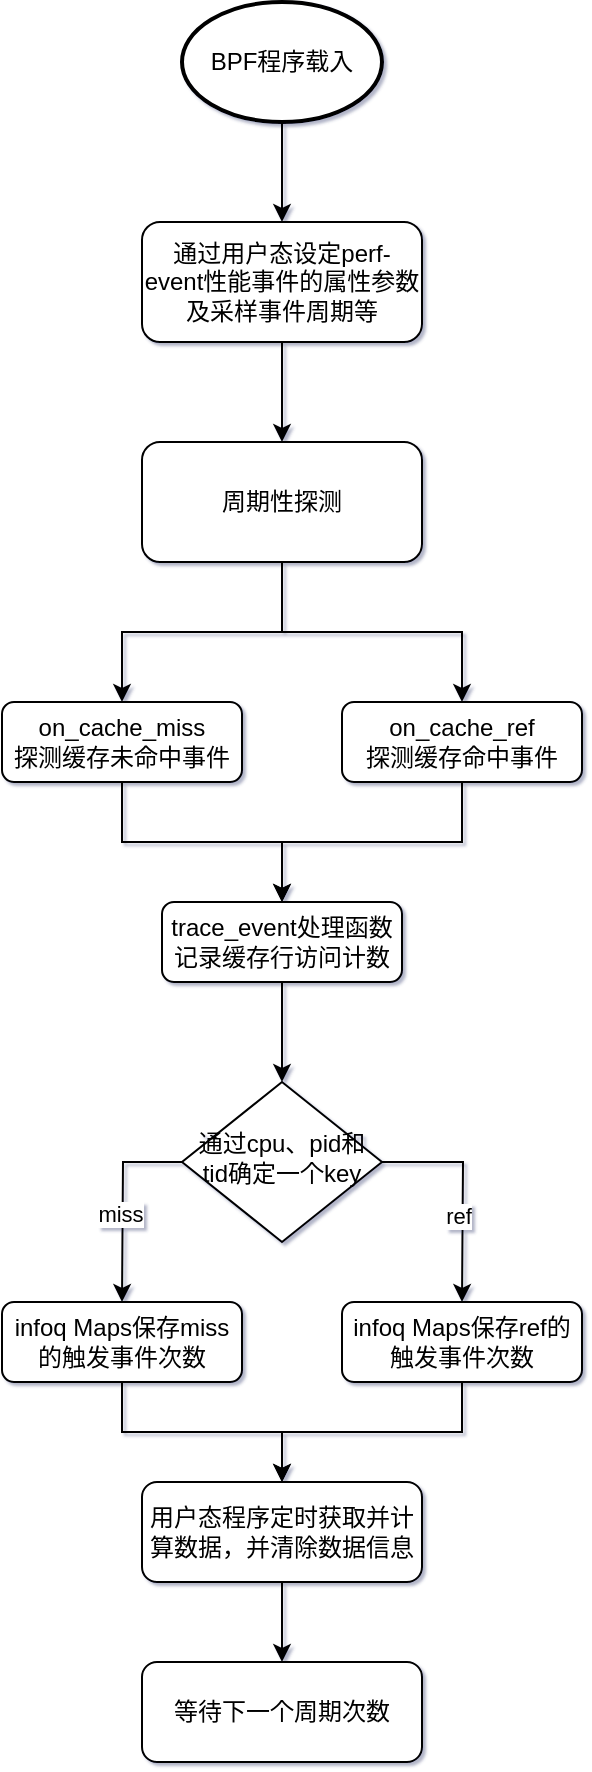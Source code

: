 <mxfile version="21.1.6" type="device">
  <diagram id="C5RBs43oDa-KdzZeNtuy" name="Page-1">
    <mxGraphModel dx="404" dy="1772" grid="1" gridSize="10" guides="1" tooltips="1" connect="1" arrows="1" fold="1" page="1" pageScale="1" pageWidth="827" pageHeight="1169" math="0" shadow="1">
      <root>
        <mxCell id="WIyWlLk6GJQsqaUBKTNV-0" />
        <mxCell id="WIyWlLk6GJQsqaUBKTNV-1" parent="WIyWlLk6GJQsqaUBKTNV-0" />
        <mxCell id="-8wmlRteN6q3lcyBPd_L-4" style="edgeStyle=orthogonalEdgeStyle;rounded=0;orthogonalLoop=1;jettySize=auto;html=1;entryX=0.5;entryY=0;entryDx=0;entryDy=0;" edge="1" parent="WIyWlLk6GJQsqaUBKTNV-1" source="WIyWlLk6GJQsqaUBKTNV-3" target="-8wmlRteN6q3lcyBPd_L-2">
          <mxGeometry relative="1" as="geometry" />
        </mxCell>
        <mxCell id="-8wmlRteN6q3lcyBPd_L-15" style="edgeStyle=orthogonalEdgeStyle;rounded=0;orthogonalLoop=1;jettySize=auto;html=1;" edge="1" parent="WIyWlLk6GJQsqaUBKTNV-1" source="WIyWlLk6GJQsqaUBKTNV-3" target="-8wmlRteN6q3lcyBPd_L-3">
          <mxGeometry relative="1" as="geometry" />
        </mxCell>
        <mxCell id="WIyWlLk6GJQsqaUBKTNV-3" value="周期性探测" style="rounded=1;whiteSpace=wrap;html=1;fontSize=12;glass=0;strokeWidth=1;shadow=0;" parent="WIyWlLk6GJQsqaUBKTNV-1" vertex="1">
          <mxGeometry x="230" y="80" width="140" height="60" as="geometry" />
        </mxCell>
        <mxCell id="-8wmlRteN6q3lcyBPd_L-17" style="edgeStyle=orthogonalEdgeStyle;rounded=0;orthogonalLoop=1;jettySize=auto;html=1;" edge="1" parent="WIyWlLk6GJQsqaUBKTNV-1" source="WIyWlLk6GJQsqaUBKTNV-6">
          <mxGeometry relative="1" as="geometry">
            <mxPoint x="220" y="510" as="targetPoint" />
          </mxGeometry>
        </mxCell>
        <mxCell id="-8wmlRteN6q3lcyBPd_L-21" value="miss" style="edgeLabel;html=1;align=center;verticalAlign=middle;resizable=0;points=[];" vertex="1" connectable="0" parent="-8wmlRteN6q3lcyBPd_L-17">
          <mxGeometry x="0.103" y="-2" relative="1" as="geometry">
            <mxPoint as="offset" />
          </mxGeometry>
        </mxCell>
        <mxCell id="-8wmlRteN6q3lcyBPd_L-18" style="edgeStyle=orthogonalEdgeStyle;rounded=0;orthogonalLoop=1;jettySize=auto;html=1;" edge="1" parent="WIyWlLk6GJQsqaUBKTNV-1" source="WIyWlLk6GJQsqaUBKTNV-6">
          <mxGeometry relative="1" as="geometry">
            <mxPoint x="390" y="510" as="targetPoint" />
          </mxGeometry>
        </mxCell>
        <mxCell id="-8wmlRteN6q3lcyBPd_L-22" value="ref" style="edgeLabel;html=1;align=center;verticalAlign=middle;resizable=0;points=[];" vertex="1" connectable="0" parent="-8wmlRteN6q3lcyBPd_L-18">
          <mxGeometry x="0.21" y="-3" relative="1" as="geometry">
            <mxPoint as="offset" />
          </mxGeometry>
        </mxCell>
        <mxCell id="WIyWlLk6GJQsqaUBKTNV-6" value="通过cpu、pid和tid确定一个key" style="rhombus;whiteSpace=wrap;html=1;shadow=0;fontFamily=Helvetica;fontSize=12;align=center;strokeWidth=1;spacing=6;spacingTop=-4;" parent="WIyWlLk6GJQsqaUBKTNV-1" vertex="1">
          <mxGeometry x="250" y="400" width="100" height="80" as="geometry" />
        </mxCell>
        <mxCell id="-8wmlRteN6q3lcyBPd_L-13" style="edgeStyle=orthogonalEdgeStyle;rounded=0;orthogonalLoop=1;jettySize=auto;html=1;entryX=0.5;entryY=0;entryDx=0;entryDy=0;" edge="1" parent="WIyWlLk6GJQsqaUBKTNV-1" source="-8wmlRteN6q3lcyBPd_L-0" target="-8wmlRteN6q3lcyBPd_L-12">
          <mxGeometry relative="1" as="geometry" />
        </mxCell>
        <mxCell id="-8wmlRteN6q3lcyBPd_L-0" value="BPF程序载入" style="strokeWidth=2;html=1;shape=mxgraph.flowchart.start_1;whiteSpace=wrap;" vertex="1" parent="WIyWlLk6GJQsqaUBKTNV-1">
          <mxGeometry x="250" y="-140" width="100" height="60" as="geometry" />
        </mxCell>
        <mxCell id="-8wmlRteN6q3lcyBPd_L-9" style="edgeStyle=orthogonalEdgeStyle;rounded=0;orthogonalLoop=1;jettySize=auto;html=1;" edge="1" parent="WIyWlLk6GJQsqaUBKTNV-1" source="-8wmlRteN6q3lcyBPd_L-2" target="-8wmlRteN6q3lcyBPd_L-7">
          <mxGeometry relative="1" as="geometry" />
        </mxCell>
        <mxCell id="-8wmlRteN6q3lcyBPd_L-2" value="on_cache_miss&lt;br&gt;探测缓存未命中事件" style="rounded=1;whiteSpace=wrap;html=1;fontSize=12;glass=0;strokeWidth=1;shadow=0;" vertex="1" parent="WIyWlLk6GJQsqaUBKTNV-1">
          <mxGeometry x="160" y="210" width="120" height="40" as="geometry" />
        </mxCell>
        <mxCell id="-8wmlRteN6q3lcyBPd_L-10" style="edgeStyle=orthogonalEdgeStyle;rounded=0;orthogonalLoop=1;jettySize=auto;html=1;entryX=0.5;entryY=0;entryDx=0;entryDy=0;" edge="1" parent="WIyWlLk6GJQsqaUBKTNV-1" source="-8wmlRteN6q3lcyBPd_L-3" target="-8wmlRteN6q3lcyBPd_L-7">
          <mxGeometry relative="1" as="geometry" />
        </mxCell>
        <mxCell id="-8wmlRteN6q3lcyBPd_L-3" value="on_cache_ref&lt;br&gt;探测缓存命中事件" style="rounded=1;whiteSpace=wrap;html=1;fontSize=12;glass=0;strokeWidth=1;shadow=0;" vertex="1" parent="WIyWlLk6GJQsqaUBKTNV-1">
          <mxGeometry x="330" y="210" width="120" height="40" as="geometry" />
        </mxCell>
        <mxCell id="-8wmlRteN6q3lcyBPd_L-16" style="edgeStyle=orthogonalEdgeStyle;rounded=0;orthogonalLoop=1;jettySize=auto;html=1;" edge="1" parent="WIyWlLk6GJQsqaUBKTNV-1" source="-8wmlRteN6q3lcyBPd_L-7" target="WIyWlLk6GJQsqaUBKTNV-6">
          <mxGeometry relative="1" as="geometry" />
        </mxCell>
        <mxCell id="-8wmlRteN6q3lcyBPd_L-7" value="trace_event处理函数记录缓存行访问计数" style="rounded=1;whiteSpace=wrap;html=1;fontSize=12;glass=0;strokeWidth=1;shadow=0;" vertex="1" parent="WIyWlLk6GJQsqaUBKTNV-1">
          <mxGeometry x="240" y="310" width="120" height="40" as="geometry" />
        </mxCell>
        <mxCell id="-8wmlRteN6q3lcyBPd_L-14" style="edgeStyle=orthogonalEdgeStyle;rounded=0;orthogonalLoop=1;jettySize=auto;html=1;entryX=0.5;entryY=0;entryDx=0;entryDy=0;" edge="1" parent="WIyWlLk6GJQsqaUBKTNV-1" source="-8wmlRteN6q3lcyBPd_L-12" target="WIyWlLk6GJQsqaUBKTNV-3">
          <mxGeometry relative="1" as="geometry" />
        </mxCell>
        <mxCell id="-8wmlRteN6q3lcyBPd_L-12" value="通过用户态设定perf-event性能事件的属性参数及采样事件周期等" style="rounded=1;whiteSpace=wrap;html=1;fontSize=12;glass=0;strokeWidth=1;shadow=0;" vertex="1" parent="WIyWlLk6GJQsqaUBKTNV-1">
          <mxGeometry x="230" y="-30" width="140" height="60" as="geometry" />
        </mxCell>
        <mxCell id="-8wmlRteN6q3lcyBPd_L-25" style="edgeStyle=orthogonalEdgeStyle;rounded=0;orthogonalLoop=1;jettySize=auto;html=1;" edge="1" parent="WIyWlLk6GJQsqaUBKTNV-1" source="-8wmlRteN6q3lcyBPd_L-19" target="-8wmlRteN6q3lcyBPd_L-24">
          <mxGeometry relative="1" as="geometry" />
        </mxCell>
        <mxCell id="-8wmlRteN6q3lcyBPd_L-19" value="infoq Maps保存miss的触发事件次数" style="rounded=1;whiteSpace=wrap;html=1;fontSize=12;glass=0;strokeWidth=1;shadow=0;" vertex="1" parent="WIyWlLk6GJQsqaUBKTNV-1">
          <mxGeometry x="160" y="510" width="120" height="40" as="geometry" />
        </mxCell>
        <mxCell id="-8wmlRteN6q3lcyBPd_L-26" style="edgeStyle=orthogonalEdgeStyle;rounded=0;orthogonalLoop=1;jettySize=auto;html=1;" edge="1" parent="WIyWlLk6GJQsqaUBKTNV-1" source="-8wmlRteN6q3lcyBPd_L-20" target="-8wmlRteN6q3lcyBPd_L-24">
          <mxGeometry relative="1" as="geometry" />
        </mxCell>
        <mxCell id="-8wmlRteN6q3lcyBPd_L-20" value="infoq Maps保存ref的触发事件次数" style="rounded=1;whiteSpace=wrap;html=1;fontSize=12;glass=0;strokeWidth=1;shadow=0;" vertex="1" parent="WIyWlLk6GJQsqaUBKTNV-1">
          <mxGeometry x="330" y="510" width="120" height="40" as="geometry" />
        </mxCell>
        <mxCell id="-8wmlRteN6q3lcyBPd_L-29" style="edgeStyle=orthogonalEdgeStyle;rounded=0;orthogonalLoop=1;jettySize=auto;html=1;entryX=0.5;entryY=0;entryDx=0;entryDy=0;" edge="1" parent="WIyWlLk6GJQsqaUBKTNV-1" source="-8wmlRteN6q3lcyBPd_L-24" target="-8wmlRteN6q3lcyBPd_L-28">
          <mxGeometry relative="1" as="geometry" />
        </mxCell>
        <mxCell id="-8wmlRteN6q3lcyBPd_L-24" value="用户态程序定时获取并计算数据，并清除数据信息" style="rounded=1;whiteSpace=wrap;html=1;fontSize=12;glass=0;strokeWidth=1;shadow=0;" vertex="1" parent="WIyWlLk6GJQsqaUBKTNV-1">
          <mxGeometry x="230" y="600" width="140" height="50" as="geometry" />
        </mxCell>
        <mxCell id="-8wmlRteN6q3lcyBPd_L-28" value="等待下一个周期次数" style="rounded=1;whiteSpace=wrap;html=1;fontSize=12;glass=0;strokeWidth=1;shadow=0;" vertex="1" parent="WIyWlLk6GJQsqaUBKTNV-1">
          <mxGeometry x="230" y="690" width="140" height="50" as="geometry" />
        </mxCell>
      </root>
    </mxGraphModel>
  </diagram>
</mxfile>
